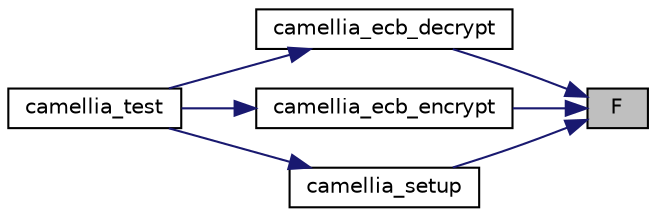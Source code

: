 digraph "F"
{
 // LATEX_PDF_SIZE
  edge [fontname="Helvetica",fontsize="10",labelfontname="Helvetica",labelfontsize="10"];
  node [fontname="Helvetica",fontsize="10",shape=record];
  rankdir="RL";
  Node30 [label="F",height=0.2,width=0.4,color="black", fillcolor="grey75", style="filled", fontcolor="black",tooltip=" "];
  Node30 -> Node31 [dir="back",color="midnightblue",fontsize="10",style="solid"];
  Node31 [label="camellia_ecb_decrypt",height=0.2,width=0.4,color="black", fillcolor="white", style="filled",URL="$camellia_8c.html#aea19af8e03ef94a0778611279141164c",tooltip=" "];
  Node31 -> Node32 [dir="back",color="midnightblue",fontsize="10",style="solid"];
  Node32 [label="camellia_test",height=0.2,width=0.4,color="black", fillcolor="white", style="filled",URL="$camellia_8c.html#a2af9ab6e44a83ed8fa753deece2c6749",tooltip=" "];
  Node30 -> Node33 [dir="back",color="midnightblue",fontsize="10",style="solid"];
  Node33 [label="camellia_ecb_encrypt",height=0.2,width=0.4,color="black", fillcolor="white", style="filled",URL="$camellia_8c.html#af8d2418cb96a06564119207d21e3db20",tooltip=" "];
  Node33 -> Node32 [dir="back",color="midnightblue",fontsize="10",style="solid"];
  Node30 -> Node34 [dir="back",color="midnightblue",fontsize="10",style="solid"];
  Node34 [label="camellia_setup",height=0.2,width=0.4,color="black", fillcolor="white", style="filled",URL="$camellia_8c.html#a74770275e140160c3bb4b89e7b5d3e88",tooltip=" "];
  Node34 -> Node32 [dir="back",color="midnightblue",fontsize="10",style="solid"];
}
